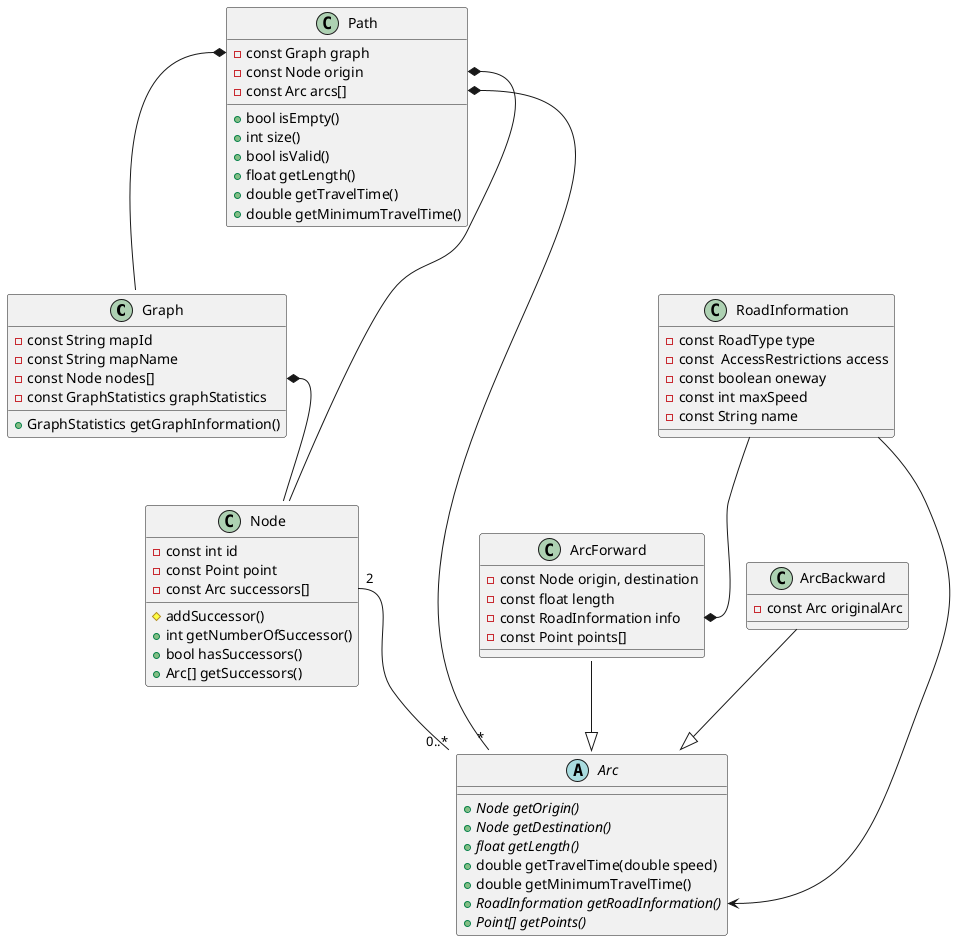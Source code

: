 @startuml

class Graph {
    - const String mapId
    - const String mapName
    - const Node nodes[]
    - const GraphStatistics graphStatistics
    + GraphStatistics getGraphInformation()
}

class Node {
    - const int id
    - const Point point
    - const Arc successors[]
    # addSuccessor()
    + int getNumberOfSuccessor()
    + bool hasSuccessors()
    + Arc[] getSuccessors()
}

class Path {
    - const Graph graph
    - const Node origin
    - const Arc arcs[]
    + bool isEmpty()
    + int size()
    + bool isValid()
    + float getLength()
    + double getTravelTime()
    + double getMinimumTravelTime()
}

abstract class Arc {
    +{abstract} Node getOrigin()
    +{abstract} Node getDestination()
    +{abstract} float getLength()
    + double getTravelTime(double speed)
    + double getMinimumTravelTime()
    +{abstract} RoadInformation getRoadInformation()
    +{abstract} Point[] getPoints()
}

class RoadInformation {
    - const RoadType type
    - const  AccessRestrictions access
    - const boolean oneway
    - const int maxSpeed
    - const String name
}

class ArcBackward {
    - const Arc originalArc
}

class ArcForward {
    - const Node origin, destination
    - const float length
    - const RoadInformation info
    - const Point points[]
}

RoadInformation  --> Arc::getRoadInformation
RoadInformation --* ArcForward::info
Node::successor "2" -- "0..*" Arc
Graph::nodes *-- Node
Path::graph *-- Graph
Path::origin *-- Node
Path::arcs *-- "*" Arc

ArcForward --|> Arc
ArcBackward --|> Arc


@enduml